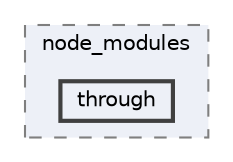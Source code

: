 digraph "C:/Users/arisc/OneDrive/Documents/GitHub/FINAL/EcoEats-Project/node_modules/through"
{
 // LATEX_PDF_SIZE
  bgcolor="transparent";
  edge [fontname=Helvetica,fontsize=10,labelfontname=Helvetica,labelfontsize=10];
  node [fontname=Helvetica,fontsize=10,shape=box,height=0.2,width=0.4];
  compound=true
  subgraph clusterdir_5091f2b68170d33f954320199e2fed0a {
    graph [ bgcolor="#edf0f7", pencolor="grey50", label="node_modules", fontname=Helvetica,fontsize=10 style="filled,dashed", URL="dir_5091f2b68170d33f954320199e2fed0a.html",tooltip=""]
  dir_a775b04d62b15341c807e14c7f6de9f0 [label="through", fillcolor="#edf0f7", color="grey25", style="filled,bold", URL="dir_a775b04d62b15341c807e14c7f6de9f0.html",tooltip=""];
  }
}
